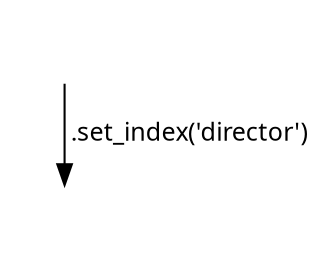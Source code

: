 digraph {
# graph [rankdir=LR]
node [label=""]
edge [fontname="Ubuntu Light"; fontsize=12.0]

_tyd [shape=none image="_tyd.png"];
d_ty [shape=none image="d_ty.png"];

_tyd -> d_ty [label=" .set_index('director')"];

}